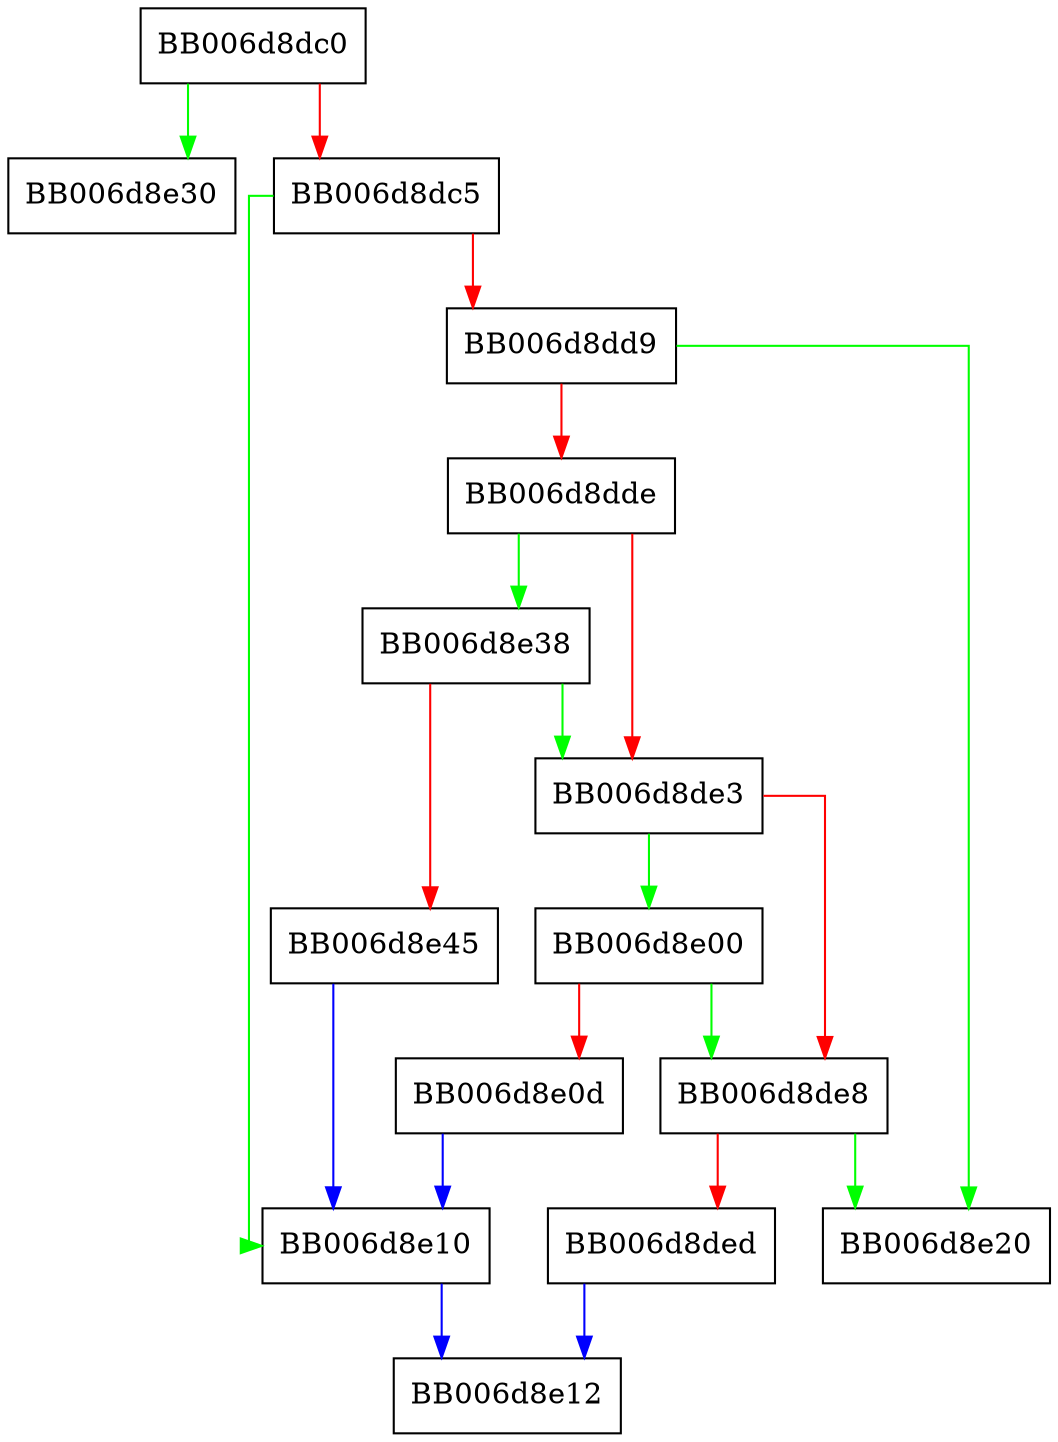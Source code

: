 digraph rsa_has {
  node [shape="box"];
  graph [splines=ortho];
  BB006d8dc0 -> BB006d8e30 [color="green"];
  BB006d8dc0 -> BB006d8dc5 [color="red"];
  BB006d8dc5 -> BB006d8e10 [color="green"];
  BB006d8dc5 -> BB006d8dd9 [color="red"];
  BB006d8dd9 -> BB006d8e20 [color="green"];
  BB006d8dd9 -> BB006d8dde [color="red"];
  BB006d8dde -> BB006d8e38 [color="green"];
  BB006d8dde -> BB006d8de3 [color="red"];
  BB006d8de3 -> BB006d8e00 [color="green"];
  BB006d8de3 -> BB006d8de8 [color="red"];
  BB006d8de8 -> BB006d8e20 [color="green"];
  BB006d8de8 -> BB006d8ded [color="red"];
  BB006d8ded -> BB006d8e12 [color="blue"];
  BB006d8e00 -> BB006d8de8 [color="green"];
  BB006d8e00 -> BB006d8e0d [color="red"];
  BB006d8e0d -> BB006d8e10 [color="blue"];
  BB006d8e10 -> BB006d8e12 [color="blue"];
  BB006d8e38 -> BB006d8de3 [color="green"];
  BB006d8e38 -> BB006d8e45 [color="red"];
  BB006d8e45 -> BB006d8e10 [color="blue"];
}